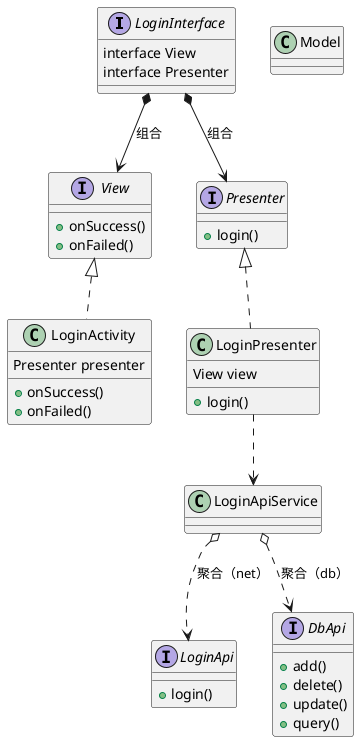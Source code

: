 @startuml
'https://plantuml.com/class-diagram

LoginInterface *--> View : 组合
LoginInterface *--> Presenter : 组合
LoginInterface.View -- LoginInterface.Presenter : 双向关联
LoginInterface.Presenter ..> Model : 依赖
LoginPresenter ..> LoginApiService
LoginApiService o..> LoginApi : 聚合（net）
LoginApiService o..> DbApi : 聚合（db）

interface LoginInterface {
    interface View
    interface Presenter
}

interface View {
    + onSuccess()
    + onFailed()
}

interface Presenter {
   + login()
}

interface LoginApi {
   + login()
}

interface DbApi {
   + add()
   + delete()
   + update()
   + query()
}

class LoginActivity implements View {
    Presenter presenter
    + onSuccess()
    + onFailed()

}

class LoginPresenter implements Presenter{
    View view
    + login()
}

class LoginApiService
@enduml


